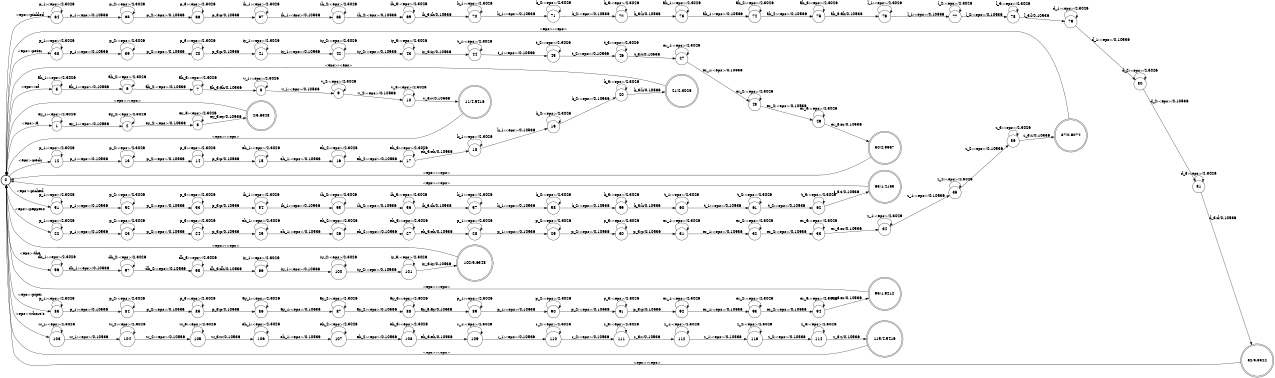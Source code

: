 digraph FST {
rankdir = LR;
size = "8.5,11";
center = 1;
orientation = Portrait;
ranksep = "0.4";
nodesep = "0.25";
0 [label = "0", shape = circle, style = bold, fontsize = 14]
	0 -> 1 [label = "<eps>:a", fontsize = 14];
	0 -> 5 [label = "<eps>:of", fontsize = 14];
	0 -> 12 [label = "<eps>:peck", fontsize = 14];
	0 -> 22 [label = "<eps>:peppers", fontsize = 14];
	0 -> 38 [label = "<eps>:peter", fontsize = 14];
	0 -> 51 [label = "<eps>:picked", fontsize = 14];
	0 -> 64 [label = "<eps>:pickled", fontsize = 14];
	0 -> 83 [label = "<eps>:piper", fontsize = 14];
	0 -> 96 [label = "<eps>:the", fontsize = 14];
	0 -> 103 [label = "<eps>:where's", fontsize = 14];
1 [label = "1", shape = circle, style = solid, fontsize = 14]
	1 -> 1 [label = "ey_1:<eps>/2.3026", fontsize = 14];
	1 -> 2 [label = "ey_1:<eps>/0.10536", fontsize = 14];
2 [label = "2", shape = circle, style = solid, fontsize = 14]
	2 -> 2 [label = "ey_2:<eps>/2.3026", fontsize = 14];
	2 -> 3 [label = "ey_2:<eps>/0.10536", fontsize = 14];
3 [label = "3", shape = circle, style = solid, fontsize = 14]
	3 -> 3 [label = "ey_3:<eps>/2.3026", fontsize = 14];
	3 -> 4 [label = "ey_3:ey/0.10536", fontsize = 14];
4 [label = "4/5.6348", shape = doublecircle, style = solid, fontsize = 14]
	4 -> 0 [label = "<eps>:<eps>", fontsize = 14];
5 [label = "5", shape = circle, style = solid, fontsize = 14]
	5 -> 5 [label = "ah_1:<eps>/2.3026", fontsize = 14];
	5 -> 6 [label = "ah_1:<eps>/0.10536", fontsize = 14];
6 [label = "6", shape = circle, style = solid, fontsize = 14]
	6 -> 6 [label = "ah_2:<eps>/2.3026", fontsize = 14];
	6 -> 7 [label = "ah_2:<eps>/0.10536", fontsize = 14];
7 [label = "7", shape = circle, style = solid, fontsize = 14]
	7 -> 7 [label = "ah_3:<eps>/2.3026", fontsize = 14];
	7 -> 8 [label = "ah_3:ah/0.10536", fontsize = 14];
8 [label = "8", shape = circle, style = solid, fontsize = 14]
	8 -> 8 [label = "v_1:<eps>/2.3026", fontsize = 14];
	8 -> 9 [label = "v_1:<eps>/0.10536", fontsize = 14];
9 [label = "9", shape = circle, style = solid, fontsize = 14]
	9 -> 9 [label = "v_2:<eps>/2.3026", fontsize = 14];
	9 -> 10 [label = "v_2:<eps>/0.10536", fontsize = 14];
10 [label = "10", shape = circle, style = solid, fontsize = 14]
	10 -> 10 [label = "v_3:<eps>/2.3026", fontsize = 14];
	10 -> 11 [label = "v_3:v/0.10536", fontsize = 14];
11 [label = "11/4.9416", shape = doublecircle, style = solid, fontsize = 14]
	11 -> 0 [label = "<eps>:<eps>", fontsize = 14];
12 [label = "12", shape = circle, style = solid, fontsize = 14]
	12 -> 12 [label = "p_1:<eps>/2.3026", fontsize = 14];
	12 -> 13 [label = "p_1:<eps>/0.10536", fontsize = 14];
13 [label = "13", shape = circle, style = solid, fontsize = 14]
	13 -> 13 [label = "p_2:<eps>/2.3026", fontsize = 14];
	13 -> 14 [label = "p_2:<eps>/0.10536", fontsize = 14];
14 [label = "14", shape = circle, style = solid, fontsize = 14]
	14 -> 14 [label = "p_3:<eps>/2.3026", fontsize = 14];
	14 -> 15 [label = "p_3:p/0.10536", fontsize = 14];
15 [label = "15", shape = circle, style = solid, fontsize = 14]
	15 -> 15 [label = "eh_1:<eps>/2.3026", fontsize = 14];
	15 -> 16 [label = "eh_1:<eps>/0.10536", fontsize = 14];
16 [label = "16", shape = circle, style = solid, fontsize = 14]
	16 -> 16 [label = "eh_2:<eps>/2.3026", fontsize = 14];
	16 -> 17 [label = "eh_2:<eps>/0.10536", fontsize = 14];
17 [label = "17", shape = circle, style = solid, fontsize = 14]
	17 -> 17 [label = "eh_3:<eps>/2.3026", fontsize = 14];
	17 -> 18 [label = "eh_3:eh/0.10536", fontsize = 14];
18 [label = "18", shape = circle, style = solid, fontsize = 14]
	18 -> 18 [label = "k_1:<eps>/2.3026", fontsize = 14];
	18 -> 19 [label = "k_1:<eps>/0.10536", fontsize = 14];
19 [label = "19", shape = circle, style = solid, fontsize = 14]
	19 -> 19 [label = "k_2:<eps>/2.3026", fontsize = 14];
	19 -> 20 [label = "k_2:<eps>/0.10536", fontsize = 14];
20 [label = "20", shape = circle, style = solid, fontsize = 14]
	20 -> 20 [label = "k_3:<eps>/2.3026", fontsize = 14];
	20 -> 21 [label = "k_3:k/0.10536", fontsize = 14];
21 [label = "21/2.3026", shape = doublecircle, style = solid, fontsize = 14]
	21 -> 0 [label = "<eps>:<eps>", fontsize = 14];
22 [label = "22", shape = circle, style = solid, fontsize = 14]
	22 -> 22 [label = "p_1:<eps>/2.3026", fontsize = 14];
	22 -> 23 [label = "p_1:<eps>/0.10536", fontsize = 14];
23 [label = "23", shape = circle, style = solid, fontsize = 14]
	23 -> 23 [label = "p_2:<eps>/2.3026", fontsize = 14];
	23 -> 24 [label = "p_2:<eps>/0.10536", fontsize = 14];
24 [label = "24", shape = circle, style = solid, fontsize = 14]
	24 -> 24 [label = "p_3:<eps>/2.3026", fontsize = 14];
	24 -> 25 [label = "p_3:p/0.10536", fontsize = 14];
25 [label = "25", shape = circle, style = solid, fontsize = 14]
	25 -> 25 [label = "eh_1:<eps>/2.3026", fontsize = 14];
	25 -> 26 [label = "eh_1:<eps>/0.10536", fontsize = 14];
26 [label = "26", shape = circle, style = solid, fontsize = 14]
	26 -> 26 [label = "eh_2:<eps>/2.3026", fontsize = 14];
	26 -> 27 [label = "eh_2:<eps>/0.10536", fontsize = 14];
27 [label = "27", shape = circle, style = solid, fontsize = 14]
	27 -> 27 [label = "eh_3:<eps>/2.3026", fontsize = 14];
	27 -> 28 [label = "eh_3:eh/0.10536", fontsize = 14];
28 [label = "28", shape = circle, style = solid, fontsize = 14]
	28 -> 28 [label = "p_1:<eps>/2.3026", fontsize = 14];
	28 -> 29 [label = "p_1:<eps>/0.10536", fontsize = 14];
29 [label = "29", shape = circle, style = solid, fontsize = 14]
	29 -> 29 [label = "p_2:<eps>/2.3026", fontsize = 14];
	29 -> 30 [label = "p_2:<eps>/0.10536", fontsize = 14];
30 [label = "30", shape = circle, style = solid, fontsize = 14]
	30 -> 30 [label = "p_3:<eps>/2.3026", fontsize = 14];
	30 -> 31 [label = "p_3:p/0.10536", fontsize = 14];
31 [label = "31", shape = circle, style = solid, fontsize = 14]
	31 -> 31 [label = "er_1:<eps>/2.3026", fontsize = 14];
	31 -> 32 [label = "er_1:<eps>/0.10536", fontsize = 14];
32 [label = "32", shape = circle, style = solid, fontsize = 14]
	32 -> 32 [label = "er_2:<eps>/2.3026", fontsize = 14];
	32 -> 33 [label = "er_2:<eps>/0.10536", fontsize = 14];
33 [label = "33", shape = circle, style = solid, fontsize = 14]
	33 -> 33 [label = "er_3:<eps>/2.3026", fontsize = 14];
	33 -> 34 [label = "er_3:er/0.10536", fontsize = 14];
34 [label = "34", shape = circle, style = solid, fontsize = 14]
	34 -> 34 [label = "z_1:<eps>/2.3026", fontsize = 14];
	34 -> 35 [label = "z_1:<eps>/0.10536", fontsize = 14];
35 [label = "35", shape = circle, style = solid, fontsize = 14]
	35 -> 35 [label = "z_2:<eps>/2.3026", fontsize = 14];
	35 -> 36 [label = "z_2:<eps>/0.10536", fontsize = 14];
36 [label = "36", shape = circle, style = solid, fontsize = 14]
	36 -> 36 [label = "z_3:<eps>/2.3026", fontsize = 14];
	36 -> 37 [label = "z_3:z/0.10536", fontsize = 14];
37 [label = "37/0.9074", shape = doublecircle, style = solid, fontsize = 14]
	37 -> 0 [label = "<eps>:<eps>", fontsize = 14];
38 [label = "38", shape = circle, style = solid, fontsize = 14]
	38 -> 38 [label = "p_1:<eps>/2.3026", fontsize = 14];
	38 -> 39 [label = "p_1:<eps>/0.10536", fontsize = 14];
39 [label = "39", shape = circle, style = solid, fontsize = 14]
	39 -> 39 [label = "p_2:<eps>/2.3026", fontsize = 14];
	39 -> 40 [label = "p_2:<eps>/0.10536", fontsize = 14];
40 [label = "40", shape = circle, style = solid, fontsize = 14]
	40 -> 40 [label = "p_3:<eps>/2.3026", fontsize = 14];
	40 -> 41 [label = "p_3:p/0.10536", fontsize = 14];
41 [label = "41", shape = circle, style = solid, fontsize = 14]
	41 -> 41 [label = "iy_1:<eps>/2.3026", fontsize = 14];
	41 -> 42 [label = "iy_1:<eps>/0.10536", fontsize = 14];
42 [label = "42", shape = circle, style = solid, fontsize = 14]
	42 -> 42 [label = "iy_2:<eps>/2.3026", fontsize = 14];
	42 -> 43 [label = "iy_2:<eps>/0.10536", fontsize = 14];
43 [label = "43", shape = circle, style = solid, fontsize = 14]
	43 -> 43 [label = "iy_3:<eps>/2.3026", fontsize = 14];
	43 -> 44 [label = "iy_3:iy/0.10536", fontsize = 14];
44 [label = "44", shape = circle, style = solid, fontsize = 14]
	44 -> 44 [label = "t_1:<eps>/2.3026", fontsize = 14];
	44 -> 45 [label = "t_1:<eps>/0.10536", fontsize = 14];
45 [label = "45", shape = circle, style = solid, fontsize = 14]
	45 -> 45 [label = "t_2:<eps>/2.3026", fontsize = 14];
	45 -> 46 [label = "t_2:<eps>/0.10536", fontsize = 14];
46 [label = "46", shape = circle, style = solid, fontsize = 14]
	46 -> 46 [label = "t_3:<eps>/2.3026", fontsize = 14];
	46 -> 47 [label = "t_3:t/0.10536", fontsize = 14];
47 [label = "47", shape = circle, style = solid, fontsize = 14]
	47 -> 47 [label = "er_1:<eps>/2.3026", fontsize = 14];
	47 -> 48 [label = "er_1:<eps>/0.10536", fontsize = 14];
48 [label = "48", shape = circle, style = solid, fontsize = 14]
	48 -> 48 [label = "er_2:<eps>/2.3026", fontsize = 14];
	48 -> 49 [label = "er_2:<eps>/0.10536", fontsize = 14];
49 [label = "49", shape = circle, style = solid, fontsize = 14]
	49 -> 49 [label = "er_3:<eps>/2.3026", fontsize = 14];
	49 -> 50 [label = "er_3:er/0.10536", fontsize = 14];
50 [label = "50/2.9957", shape = doublecircle, style = solid, fontsize = 14]
	50 -> 0 [label = "<eps>:<eps>", fontsize = 14];
51 [label = "51", shape = circle, style = solid, fontsize = 14]
	51 -> 51 [label = "p_1:<eps>/2.3026", fontsize = 14];
	51 -> 52 [label = "p_1:<eps>/0.10536", fontsize = 14];
52 [label = "52", shape = circle, style = solid, fontsize = 14]
	52 -> 52 [label = "p_2:<eps>/2.3026", fontsize = 14];
	52 -> 53 [label = "p_2:<eps>/0.10536", fontsize = 14];
53 [label = "53", shape = circle, style = solid, fontsize = 14]
	53 -> 53 [label = "p_3:<eps>/2.3026", fontsize = 14];
	53 -> 54 [label = "p_3:p/0.10536", fontsize = 14];
54 [label = "54", shape = circle, style = solid, fontsize = 14]
	54 -> 54 [label = "ih_1:<eps>/2.3026", fontsize = 14];
	54 -> 55 [label = "ih_1:<eps>/0.10536", fontsize = 14];
55 [label = "55", shape = circle, style = solid, fontsize = 14]
	55 -> 55 [label = "ih_2:<eps>/2.3026", fontsize = 14];
	55 -> 56 [label = "ih_2:<eps>/0.10536", fontsize = 14];
56 [label = "56", shape = circle, style = solid, fontsize = 14]
	56 -> 56 [label = "ih_3:<eps>/2.3026", fontsize = 14];
	56 -> 57 [label = "ih_3:ih/0.10536", fontsize = 14];
57 [label = "57", shape = circle, style = solid, fontsize = 14]
	57 -> 57 [label = "k_1:<eps>/2.3026", fontsize = 14];
	57 -> 58 [label = "k_1:<eps>/0.10536", fontsize = 14];
58 [label = "58", shape = circle, style = solid, fontsize = 14]
	58 -> 58 [label = "k_2:<eps>/2.3026", fontsize = 14];
	58 -> 59 [label = "k_2:<eps>/0.10536", fontsize = 14];
59 [label = "59", shape = circle, style = solid, fontsize = 14]
	59 -> 59 [label = "k_3:<eps>/2.3026", fontsize = 14];
	59 -> 60 [label = "k_3:k/0.10536", fontsize = 14];
60 [label = "60", shape = circle, style = solid, fontsize = 14]
	60 -> 60 [label = "t_1:<eps>/2.3026", fontsize = 14];
	60 -> 61 [label = "t_1:<eps>/0.10536", fontsize = 14];
61 [label = "61", shape = circle, style = solid, fontsize = 14]
	61 -> 61 [label = "t_2:<eps>/2.3026", fontsize = 14];
	61 -> 62 [label = "t_2:<eps>/0.10536", fontsize = 14];
62 [label = "62", shape = circle, style = solid, fontsize = 14]
	62 -> 62 [label = "t_3:<eps>/2.3026", fontsize = 14];
	62 -> 63 [label = "t_3:t/0.10536", fontsize = 14];
63 [label = "63/1.4153", shape = doublecircle, style = solid, fontsize = 14]
	63 -> 0 [label = "<eps>:<eps>", fontsize = 14];
64 [label = "64", shape = circle, style = solid, fontsize = 14]
	64 -> 64 [label = "p_1:<eps>/2.3026", fontsize = 14];
	64 -> 65 [label = "p_1:<eps>/0.10536", fontsize = 14];
65 [label = "65", shape = circle, style = solid, fontsize = 14]
	65 -> 65 [label = "p_2:<eps>/2.3026", fontsize = 14];
	65 -> 66 [label = "p_2:<eps>/0.10536", fontsize = 14];
66 [label = "66", shape = circle, style = solid, fontsize = 14]
	66 -> 66 [label = "p_3:<eps>/2.3026", fontsize = 14];
	66 -> 67 [label = "p_3:p/0.10536", fontsize = 14];
67 [label = "67", shape = circle, style = solid, fontsize = 14]
	67 -> 67 [label = "ih_1:<eps>/2.3026", fontsize = 14];
	67 -> 68 [label = "ih_1:<eps>/0.10536", fontsize = 14];
68 [label = "68", shape = circle, style = solid, fontsize = 14]
	68 -> 68 [label = "ih_2:<eps>/2.3026", fontsize = 14];
	68 -> 69 [label = "ih_2:<eps>/0.10536", fontsize = 14];
69 [label = "69", shape = circle, style = solid, fontsize = 14]
	69 -> 69 [label = "ih_3:<eps>/2.3026", fontsize = 14];
	69 -> 70 [label = "ih_3:ih/0.10536", fontsize = 14];
70 [label = "70", shape = circle, style = solid, fontsize = 14]
	70 -> 70 [label = "k_1:<eps>/2.3026", fontsize = 14];
	70 -> 71 [label = "k_1:<eps>/0.10536", fontsize = 14];
71 [label = "71", shape = circle, style = solid, fontsize = 14]
	71 -> 71 [label = "k_2:<eps>/2.3026", fontsize = 14];
	71 -> 72 [label = "k_2:<eps>/0.10536", fontsize = 14];
72 [label = "72", shape = circle, style = solid, fontsize = 14]
	72 -> 72 [label = "k_3:<eps>/2.3026", fontsize = 14];
	72 -> 73 [label = "k_3:k/0.10536", fontsize = 14];
73 [label = "73", shape = circle, style = solid, fontsize = 14]
	73 -> 73 [label = "ah_1:<eps>/2.3026", fontsize = 14];
	73 -> 74 [label = "ah_1:<eps>/0.10536", fontsize = 14];
74 [label = "74", shape = circle, style = solid, fontsize = 14]
	74 -> 74 [label = "ah_2:<eps>/2.3026", fontsize = 14];
	74 -> 75 [label = "ah_2:<eps>/0.10536", fontsize = 14];
75 [label = "75", shape = circle, style = solid, fontsize = 14]
	75 -> 75 [label = "ah_3:<eps>/2.3026", fontsize = 14];
	75 -> 76 [label = "ah_3:ah/0.10536", fontsize = 14];
76 [label = "76", shape = circle, style = solid, fontsize = 14]
	76 -> 76 [label = "l_1:<eps>/2.3026", fontsize = 14];
	76 -> 77 [label = "l_1:<eps>/0.10536", fontsize = 14];
77 [label = "77", shape = circle, style = solid, fontsize = 14]
	77 -> 77 [label = "l_2:<eps>/2.3026", fontsize = 14];
	77 -> 78 [label = "l_2:<eps>/0.10536", fontsize = 14];
78 [label = "78", shape = circle, style = solid, fontsize = 14]
	78 -> 78 [label = "l_3:<eps>/2.3026", fontsize = 14];
	78 -> 79 [label = "l_3:l/0.10536", fontsize = 14];
79 [label = "79", shape = circle, style = solid, fontsize = 14]
	79 -> 79 [label = "d_1:<eps>/2.3026", fontsize = 14];
	79 -> 80 [label = "d_1:<eps>/0.10536", fontsize = 14];
80 [label = "80", shape = circle, style = solid, fontsize = 14]
	80 -> 80 [label = "d_2:<eps>/2.3026", fontsize = 14];
	80 -> 81 [label = "d_2:<eps>/0.10536", fontsize = 14];
81 [label = "81", shape = circle, style = solid, fontsize = 14]
	81 -> 81 [label = "d_3:<eps>/2.3026", fontsize = 14];
	81 -> 82 [label = "d_3:d/0.10536", fontsize = 14];
82 [label = "82/3.3322", shape = doublecircle, style = solid, fontsize = 14]
	82 -> 0 [label = "<eps>:<eps>", fontsize = 14];
83 [label = "83", shape = circle, style = solid, fontsize = 14]
	83 -> 83 [label = "p_1:<eps>/2.3026", fontsize = 14];
	83 -> 84 [label = "p_1:<eps>/0.10536", fontsize = 14];
84 [label = "84", shape = circle, style = solid, fontsize = 14]
	84 -> 84 [label = "p_2:<eps>/2.3026", fontsize = 14];
	84 -> 85 [label = "p_2:<eps>/0.10536", fontsize = 14];
85 [label = "85", shape = circle, style = solid, fontsize = 14]
	85 -> 85 [label = "p_3:<eps>/2.3026", fontsize = 14];
	85 -> 86 [label = "p_3:p/0.10536", fontsize = 14];
86 [label = "86", shape = circle, style = solid, fontsize = 14]
	86 -> 86 [label = "ay_1:<eps>/2.3026", fontsize = 14];
	86 -> 87 [label = "ay_1:<eps>/0.10536", fontsize = 14];
87 [label = "87", shape = circle, style = solid, fontsize = 14]
	87 -> 87 [label = "ay_2:<eps>/2.3026", fontsize = 14];
	87 -> 88 [label = "ay_2:<eps>/0.10536", fontsize = 14];
88 [label = "88", shape = circle, style = solid, fontsize = 14]
	88 -> 88 [label = "ay_3:<eps>/2.3026", fontsize = 14];
	88 -> 89 [label = "ay_3:ay/0.10536", fontsize = 14];
89 [label = "89", shape = circle, style = solid, fontsize = 14]
	89 -> 89 [label = "p_1:<eps>/2.3026", fontsize = 14];
	89 -> 90 [label = "p_1:<eps>/0.10536", fontsize = 14];
90 [label = "90", shape = circle, style = solid, fontsize = 14]
	90 -> 90 [label = "p_2:<eps>/2.3026", fontsize = 14];
	90 -> 91 [label = "p_2:<eps>/0.10536", fontsize = 14];
91 [label = "91", shape = circle, style = solid, fontsize = 14]
	91 -> 91 [label = "p_3:<eps>/2.3026", fontsize = 14];
	91 -> 92 [label = "p_3:p/0.10536", fontsize = 14];
92 [label = "92", shape = circle, style = solid, fontsize = 14]
	92 -> 92 [label = "er_1:<eps>/2.3026", fontsize = 14];
	92 -> 93 [label = "er_1:<eps>/0.10536", fontsize = 14];
93 [label = "93", shape = circle, style = solid, fontsize = 14]
	93 -> 93 [label = "er_2:<eps>/2.3026", fontsize = 14];
	93 -> 94 [label = "er_2:<eps>/0.10536", fontsize = 14];
94 [label = "94", shape = circle, style = solid, fontsize = 14]
	94 -> 94 [label = "er_3:<eps>/2.3026", fontsize = 14];
	94 -> 95 [label = "er_3:er/0.10536", fontsize = 14];
95 [label = "95/1.9212", shape = doublecircle, style = solid, fontsize = 14]
	95 -> 0 [label = "<eps>:<eps>", fontsize = 14];
96 [label = "96", shape = circle, style = solid, fontsize = 14]
	96 -> 96 [label = "dh_1:<eps>/2.3026", fontsize = 14];
	96 -> 97 [label = "dh_1:<eps>/0.10536", fontsize = 14];
97 [label = "97", shape = circle, style = solid, fontsize = 14]
	97 -> 97 [label = "dh_2:<eps>/2.3026", fontsize = 14];
	97 -> 98 [label = "dh_2:<eps>/0.10536", fontsize = 14];
98 [label = "98", shape = circle, style = solid, fontsize = 14]
	98 -> 98 [label = "dh_3:<eps>/2.3026", fontsize = 14];
	98 -> 99 [label = "dh_3:dh/0.10536", fontsize = 14];
99 [label = "99", shape = circle, style = solid, fontsize = 14]
	99 -> 99 [label = "iy_1:<eps>/2.3026", fontsize = 14];
	99 -> 100 [label = "iy_1:<eps>/0.10536", fontsize = 14];
100 [label = "100", shape = circle, style = solid, fontsize = 14]
	100 -> 100 [label = "iy_2:<eps>/2.3026", fontsize = 14];
	100 -> 101 [label = "iy_2:<eps>/0.10536", fontsize = 14];
101 [label = "101", shape = circle, style = solid, fontsize = 14]
	101 -> 101 [label = "iy_3:<eps>/2.3026", fontsize = 14];
	101 -> 102 [label = "iy_3:iy/0.10536", fontsize = 14];
102 [label = "102/5.6348", shape = doublecircle, style = solid, fontsize = 14]
	102 -> 0 [label = "<eps>:<eps>", fontsize = 14];
103 [label = "103", shape = circle, style = solid, fontsize = 14]
	103 -> 103 [label = "w_1:<eps>/2.3026", fontsize = 14];
	103 -> 104 [label = "w_1:<eps>/0.10536", fontsize = 14];
104 [label = "104", shape = circle, style = solid, fontsize = 14]
	104 -> 104 [label = "w_2:<eps>/2.3026", fontsize = 14];
	104 -> 105 [label = "w_2:<eps>/0.10536", fontsize = 14];
105 [label = "105", shape = circle, style = solid, fontsize = 14]
	105 -> 105 [label = "w_3:<eps>/2.3026", fontsize = 14];
	105 -> 106 [label = "w_3:w/0.10536", fontsize = 14];
106 [label = "106", shape = circle, style = solid, fontsize = 14]
	106 -> 106 [label = "eh_1:<eps>/2.3026", fontsize = 14];
	106 -> 107 [label = "eh_1:<eps>/0.10536", fontsize = 14];
107 [label = "107", shape = circle, style = solid, fontsize = 14]
	107 -> 107 [label = "eh_2:<eps>/2.3026", fontsize = 14];
	107 -> 108 [label = "eh_2:<eps>/0.10536", fontsize = 14];
108 [label = "108", shape = circle, style = solid, fontsize = 14]
	108 -> 108 [label = "eh_3:<eps>/2.3026", fontsize = 14];
	108 -> 109 [label = "eh_3:eh/0.10536", fontsize = 14];
109 [label = "109", shape = circle, style = solid, fontsize = 14]
	109 -> 109 [label = "r_1:<eps>/2.3026", fontsize = 14];
	109 -> 110 [label = "r_1:<eps>/0.10536", fontsize = 14];
110 [label = "110", shape = circle, style = solid, fontsize = 14]
	110 -> 110 [label = "r_2:<eps>/2.3026", fontsize = 14];
	110 -> 111 [label = "r_2:<eps>/0.10536", fontsize = 14];
111 [label = "111", shape = circle, style = solid, fontsize = 14]
	111 -> 111 [label = "r_3:<eps>/2.3026", fontsize = 14];
	111 -> 112 [label = "r_3:r/0.10536", fontsize = 14];
112 [label = "112", shape = circle, style = solid, fontsize = 14]
	112 -> 112 [label = "z_1:<eps>/2.3026", fontsize = 14];
	112 -> 113 [label = "z_1:<eps>/0.10536", fontsize = 14];
113 [label = "113", shape = circle, style = solid, fontsize = 14]
	113 -> 113 [label = "z_2:<eps>/2.3026", fontsize = 14];
	113 -> 114 [label = "z_2:<eps>/0.10536", fontsize = 14];
114 [label = "114", shape = circle, style = solid, fontsize = 14]
	114 -> 114 [label = "z_3:<eps>/2.3026", fontsize = 14];
	114 -> 115 [label = "z_3:z/0.10536", fontsize = 14];
115 [label = "115/4.9416", shape = doublecircle, style = solid, fontsize = 14]
	115 -> 0 [label = "<eps>:<eps>", fontsize = 14];
}
